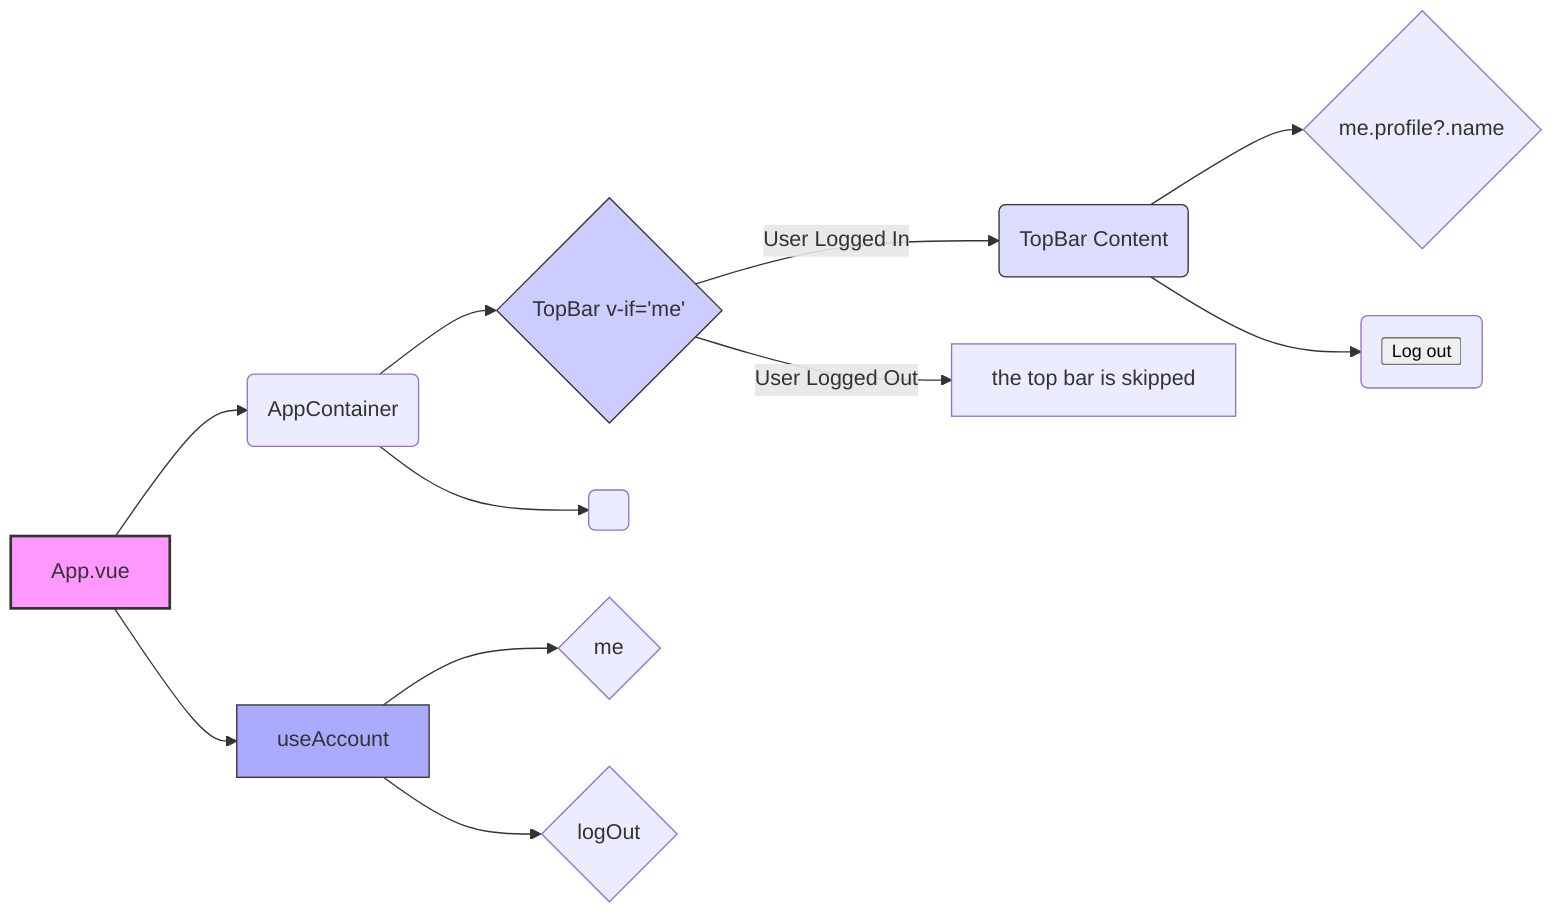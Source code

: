 graph LR
    A[App.vue] --> B(AppContainer);
    B --> C{TopBar v-if='me'};
    C -- User Logged In --> D(TopBar Content);
    C -- User Logged Out --> E[ the top bar is skipped];
    D --> F{<p> me.profile?.name </p>};
    D --> G(<button @click='logOut'>Log out</button>);
    B --> H(<router-view />);
     A --> I[useAccount]
     I --> J{me}
     I --> K{logOut}

    style A fill:#f9f,stroke:#333,stroke-width:2px
    style C fill:#ccf,stroke:#333,stroke-width:1px
    style D fill:#ddf,stroke:#333,stroke-width:1px
     style I fill:#aaf,stroke:#333,stroke-width:1px